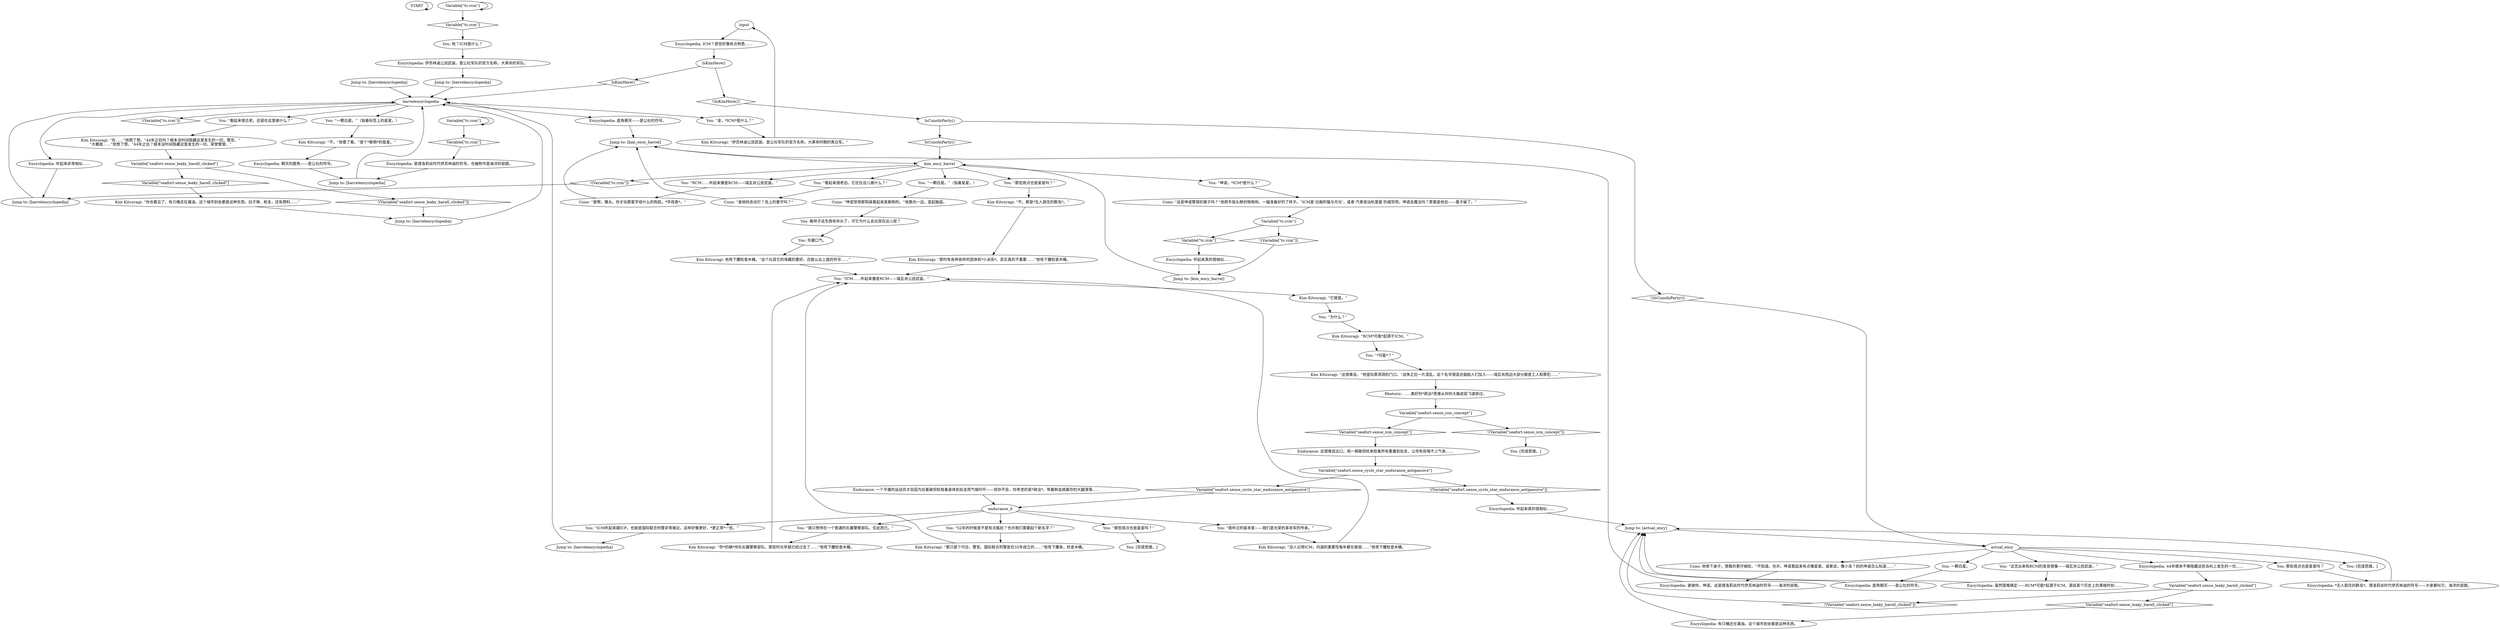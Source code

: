 # SEAFORT ORB / ICM logo questions
# (afterthought on ICM)
# ==================================================
digraph G {
	  0 [label="START"];
	  1 [label="input"];
	  2 [label="Variable[\"tc.rcm\"]"];
	  3 [label="Variable[\"tc.rcm\"]", shape=diamond];
	  4 [label="!(Variable[\"tc.rcm\"])", shape=diamond];
	  5 [label="You: “那些斑点也是星星吗？”"];
	  6 [label="You: 先缓口气。"];
	  7 [label="Encyclopedia: 44年根本不够隐藏这些岛屿上发生的一切……"];
	  8 [label="You: 看样子这东西有年头了，可它为什么会出现在这儿呢？"];
	  9 [label="Encyclopedia: 底角朝天——是公社的符号。"];
	  10 [label="You: “ICM……听起来像是RCM——瑞瓦肖公民武装。”"];
	  11 [label="Jump to: [barrelencyclopedia]"];
	  12 [label="Jump to: [barrelencyclopedia]"];
	  13 [label="Variable[\"tc.rcm\"]"];
	  14 [label="Variable[\"tc.rcm\"]", shape=diamond];
	  15 [label="!(Variable[\"tc.rcm\"])", shape=diamond];
	  16 [label="You: [完成思维。]"];
	  17 [label="Cuno: 他倚下身子，想看的更仔细些。“不知道。也许。坤诺看起来有点像星星。或者说，像小岛？妈的坤诺怎么知道……”"];
	  18 [label="You: 哈？ICM是什么？"];
	  19 [label="Encyclopedia: 听起来非常相似……"];
	  20 [label="You: “那些斑点也是星星吗？”"];
	  21 [label="You: [完成思维。]"];
	  22 [label="Jump to: [barrelencyclopedia]"];
	  23 [label="Kim Kitsuragi: “那只是个巧合，警官。国际联合刑警是在32年成立的……”他弯下腰来，检查木桶。"];
	  24 [label="Kim Kitsuragi: “没人记得ICM，内涵的重要性每年都在衰弱……”他弯下腰检查木桶。"];
	  25 [label="Kim Kitsuragi: “那时有各种各样的团体和*小派系*。其实真的不重要……”他弯下腰检查木桶。"];
	  26 [label="Encyclopedia: 是德洛莉丝时代伊苏林迪的符号。也被称作是海洋的容貌。"];
	  27 [label="Encyclopedia: 听起来真的很相似……"];
	  28 [label="Endurance: 一个平庸的运动员才会因为拄着破拐杖拖着身体到处走而气喘吁吁——但你不会，你考虑的是*政治*，带着鲜血顺着你的大腿滑落……"];
	  29 [label="You: “我听过的版本是——我们是光荣的革命军的传承。”"];
	  30 [label="You: “我只想待在一个普通的右翼警察部队。仅此而已。”"];
	  31 [label="You: “坤诺，*ICM*是什么？”"];
	  32 [label="You: “这念出来和RCM的发音很像——瑞瓦肖公民武装。”"];
	  33 [label="Kim Kitsuragi: “它就是。”"];
	  34 [label="You: “看起来很古老。还留在这里做什么？”"];
	  35 [label="Encyclopedia: 底角朝天——是公社的符号。"];
	  36 [label="You: “ICM听起来跟ICP，也就是国际联合刑警非常接近。这样好像更好，*更正常*一些。”"];
	  37 [label="Kim Kitsuragi: “这很难说。”他望向黑洞洞的门口。“战争之后一片混乱。这个名字很适合鼓励人们加入——瑞瓦肖西边大部分都是工人和罪犯……”"];
	  38 [label="Kim Kitsuragi: “不。”他看了看。“是个*颠倒*的星星。”"];
	  39 [label="You: “RCM……听起来像是RCM——瑞瓦肖公民武装。”"];
	  40 [label="You: 那些斑点也是星星吗？"];
	  41 [label="Jump to: [kim_ency_barrel]"];
	  42 [label="Encyclopedia: 听起来真的很相似……"];
	  43 [label="barrelencyclopedia"];
	  44 [label="Jump to: [barrelencyclopedia]"];
	  45 [label="You: “看起来很老旧。它还在这儿做什么？”"];
	  46 [label="Cuno: “坤诺觉得那狗屎看起来是颠倒的。”他靠向一边，歪起脑袋。"];
	  47 [label="Encyclopedia: 有只桶还在漏油。这个城市到处都是这种东西。"];
	  48 [label="Kim Kitsuragi: “不。那是*无人居住的群岛*。”"];
	  49 [label="IsKimHere()"];
	  50 [label="IsKimHere()", shape=diamond];
	  51 [label="!(IsKimHere())", shape=diamond];
	  52 [label="Cuno: “谁他妈会动它？岛上的看守吗？”"];
	  53 [label="You: [完成思维。]"];
	  54 [label="You: “金，*ICM*是什么？”"];
	  55 [label="Kim Kitsuragi: “RCM*可能*起源于ICM。”"];
	  56 [label="Rhetoric: ……美好的*政治*思维从你的大脑皮层飞速掠过。"];
	  57 [label="Jump to: [barrelencyclopedia]"];
	  58 [label="You: “52年的时候是不是有点尴尬？也许我们需要起个新名字？”"];
	  59 [label="Jump to: [barrelencyclopedia]"];
	  60 [label="Cuno: “是啊，猪头。你才玩那套字母什么的狗屁。*字母表*。”"];
	  61 [label="Encyclopedia: ICM？感觉好像有点熟悉……"];
	  62 [label="You: “一颗白星。”（指着标签上的星星。）"];
	  63 [label="Kim Kitsuragi: “伊苏林迪公民武装。是公社军队的官方名称。大革命时期的黑白军。”"];
	  64 [label="Encyclopedia: 朝天的鹿角——是公社的符号。"];
	  65 [label="IsCunoInParty()"];
	  66 [label="IsCunoInParty()", shape=diamond];
	  67 [label="!(IsCunoInParty())", shape=diamond];
	  68 [label="Jump to: [kim_ency_barrel]"];
	  69 [label="Kim Kitsuragi: “你*的确*待在右翼警察部队。那些时光早就已经过去了……”他弯下腰检查木桶。"];
	  70 [label="You: “一颗白星。”（指着星星。）"];
	  71 [label="You: 一颗白星。"];
	  72 [label="Encyclopedia: 伊苏林迪公民武装。是公社军队的官方名称。大革命的军队。"];
	  73 [label="Encyclopedia: *无人居住的群岛*。德洛莉丝时代伊苏林迪的符号——大家都叫它，海洋的容貌。"];
	  74 [label="Variable[\"seafort.sense_leaky_barell_clicked\"]"];
	  75 [label="Variable[\"seafort.sense_leaky_barell_clicked\"]", shape=diamond];
	  76 [label="!(Variable[\"seafort.sense_leaky_barell_clicked\"])", shape=diamond];
	  77 [label="Variable[\"seafort.sense_icm_concept\"]"];
	  78 [label="Variable[\"seafort.sense_icm_concept\"]", shape=diamond];
	  79 [label="!(Variable[\"seafort.sense_icm_concept\"])", shape=diamond];
	  80 [label="Endurance: 这很难说出口。用一根破拐杖承担着所有重量到处走，让你有些喘不上气来……"];
	  81 [label="Encyclopedia: 谢谢你，坤诺。这是德洛莉丝时代伊苏林迪的符号——海洋的容貌。"];
	  82 [label="Variable[\"tc.rcm\"]"];
	  83 [label="Variable[\"tc.rcm\"]", shape=diamond];
	  84 [label="!(Variable[\"tc.rcm\"])", shape=diamond];
	  85 [label="You: “为什么？”"];
	  86 [label="endurance_it"];
	  87 [label="Kim Kitsuragi: “你也看见了，有只桶还在漏油。这个城市到处都是这种东西。旧子弹，枪支，还有燃料……”"];
	  88 [label="Variable[\"seafort.sense_cyclo_star_endurance_antipassive\"]"];
	  89 [label="Variable[\"seafort.sense_cyclo_star_endurance_antipassive\"]", shape=diamond];
	  90 [label="!(Variable[\"seafort.sense_cyclo_star_endurance_antipassive\"])", shape=diamond];
	  91 [label="kim_ency_barrel"];
	  92 [label="Cuno: “这是坤诺警探的案子吗？”他把手指头掰的啪啪响，一幅准备好的了样子。“ICM是‘白痴的猫与月光’，或者‘汽車发动机里面’的缩写吧。坤诺会魔法吗？答案是他会——案子破了。”"];
	  93 [label="Jump to: [actual_ency]"];
	  94 [label="You: “*可能*？”"];
	  95 [label="Kim Kitsuragi: 他弯下腰检查木桶。“这个比其它的保藏的要好。还能认出上面的符号……”"];
	  96 [label="Kim Kitsuragi: “在……”他想了想。“44年之后吗？根本没时间隐藏这里发生的一切，警官。”\n“大概是……”他想了想。“44年之后？根本没时间隐藏这里发生的一切，荣誉警督。”"];
	  97 [label="Variable[\"seafort.sense_leaky_barell_clicked\"]"];
	  98 [label="Variable[\"seafort.sense_leaky_barell_clicked\"]", shape=diamond];
	  99 [label="!(Variable[\"seafort.sense_leaky_barell_clicked\"])", shape=diamond];
	  100 [label="actual_ency"];
	  101 [label="Encyclopedia: 虽然很难确定——RCM*可能*起源于ICM。源自某个历史上的黑暗时刻……"];
	  0 -> 0
	  1 -> 61
	  2 -> 2
	  2 -> 3
	  3 -> 18
	  4 -> 59
	  5 -> 16
	  6 -> 95
	  7 -> 74
	  8 -> 6
	  9 -> 68
	  10 -> 33
	  11 -> 43
	  12 -> 43
	  13 -> 13
	  13 -> 14
	  14 -> 26
	  17 -> 81
	  18 -> 72
	  19 -> 59
	  20 -> 48
	  22 -> 43
	  23 -> 10
	  24 -> 10
	  25 -> 10
	  26 -> 44
	  27 -> 93
	  28 -> 86
	  29 -> 24
	  30 -> 69
	  31 -> 92
	  32 -> 101
	  33 -> 85
	  34 -> 96
	  35 -> 93
	  36 -> 22
	  37 -> 56
	  38 -> 64
	  39 -> 60
	  40 -> 73
	  41 -> 91
	  42 -> 41
	  43 -> 34
	  43 -> 9
	  43 -> 15
	  43 -> 19
	  43 -> 54
	  43 -> 62
	  44 -> 43
	  45 -> 52
	  46 -> 8
	  47 -> 93
	  48 -> 25
	  49 -> 50
	  49 -> 51
	  50 -> 43
	  51 -> 65
	  52 -> 68
	  54 -> 63
	  55 -> 94
	  56 -> 77
	  57 -> 43
	  58 -> 23
	  59 -> 43
	  60 -> 68
	  61 -> 49
	  62 -> 38
	  63 -> 1
	  64 -> 44
	  65 -> 66
	  65 -> 67
	  66 -> 91
	  67 -> 100
	  68 -> 91
	  69 -> 10
	  70 -> 46
	  71 -> 35
	  72 -> 12
	  73 -> 93
	  74 -> 75
	  74 -> 76
	  75 -> 47
	  76 -> 93
	  77 -> 78
	  77 -> 79
	  78 -> 80
	  79 -> 21
	  80 -> 88
	  81 -> 68
	  82 -> 83
	  82 -> 84
	  83 -> 42
	  84 -> 41
	  85 -> 55
	  86 -> 36
	  86 -> 5
	  86 -> 58
	  86 -> 29
	  86 -> 30
	  87 -> 57
	  88 -> 89
	  88 -> 90
	  89 -> 86
	  90 -> 27
	  91 -> 4
	  91 -> 70
	  91 -> 39
	  91 -> 45
	  91 -> 20
	  91 -> 31
	  92 -> 82
	  93 -> 100
	  94 -> 37
	  95 -> 10
	  96 -> 97
	  97 -> 98
	  97 -> 99
	  98 -> 87
	  99 -> 57
	  100 -> 32
	  100 -> 7
	  100 -> 40
	  100 -> 71
	  100 -> 17
	  100 -> 53
	  101 -> 93
}

